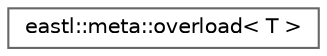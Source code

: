 digraph "类继承关系图"
{
 // LATEX_PDF_SIZE
  bgcolor="transparent";
  edge [fontname=Helvetica,fontsize=10,labelfontname=Helvetica,labelfontsize=10];
  node [fontname=Helvetica,fontsize=10,shape=box,height=0.2,width=0.4];
  rankdir="LR";
  Node0 [id="Node000000",label="eastl::meta::overload\< T \>",height=0.2,width=0.4,color="grey40", fillcolor="white", style="filled",URL="$structeastl_1_1meta_1_1overload.html",tooltip=" "];
}
